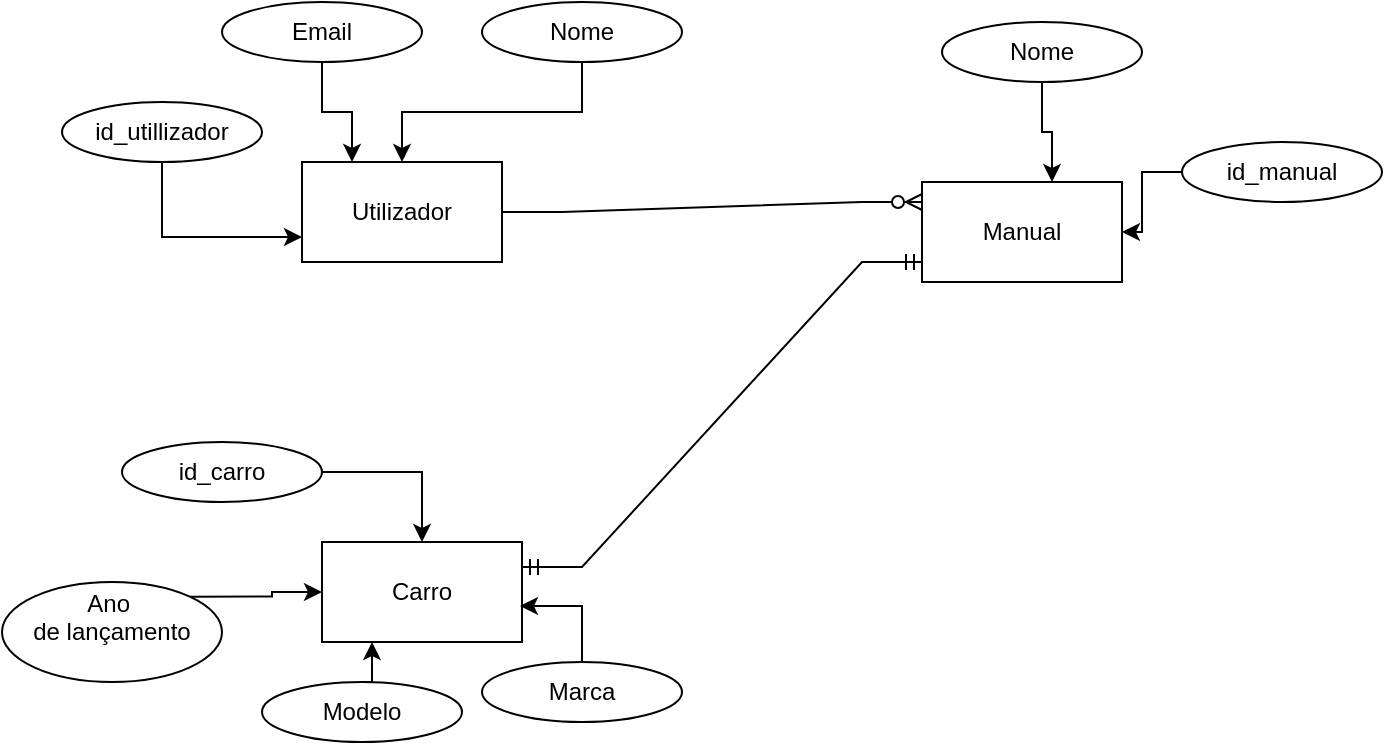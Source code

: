 <mxfile version="24.2.5" type="device">
  <diagram id="C5RBs43oDa-KdzZeNtuy" name="Page-1">
    <mxGraphModel dx="1434" dy="780" grid="1" gridSize="10" guides="1" tooltips="1" connect="1" arrows="1" fold="1" page="1" pageScale="1" pageWidth="827" pageHeight="1169" math="0" shadow="0">
      <root>
        <mxCell id="WIyWlLk6GJQsqaUBKTNV-0" />
        <mxCell id="WIyWlLk6GJQsqaUBKTNV-1" parent="WIyWlLk6GJQsqaUBKTNV-0" />
        <mxCell id="amZVsii14Z4lhFjM7_yP-0" value="Utilizador" style="html=1;dashed=0;whiteSpace=wrap;" parent="WIyWlLk6GJQsqaUBKTNV-1" vertex="1">
          <mxGeometry x="160" y="220" width="100" height="50" as="geometry" />
        </mxCell>
        <mxCell id="amZVsii14Z4lhFjM7_yP-1" value="Manual" style="html=1;dashed=0;whiteSpace=wrap;" parent="WIyWlLk6GJQsqaUBKTNV-1" vertex="1">
          <mxGeometry x="470" y="230" width="100" height="50" as="geometry" />
        </mxCell>
        <mxCell id="amZVsii14Z4lhFjM7_yP-2" value="Carro" style="html=1;dashed=0;whiteSpace=wrap;" parent="WIyWlLk6GJQsqaUBKTNV-1" vertex="1">
          <mxGeometry x="170" y="410" width="100" height="50" as="geometry" />
        </mxCell>
        <mxCell id="amZVsii14Z4lhFjM7_yP-3" value="Nome" style="ellipse;whiteSpace=wrap;html=1;align=center;" parent="WIyWlLk6GJQsqaUBKTNV-1" vertex="1">
          <mxGeometry x="480" y="150" width="100" height="30" as="geometry" />
        </mxCell>
        <mxCell id="amZVsii14Z4lhFjM7_yP-22" style="edgeStyle=orthogonalEdgeStyle;rounded=0;orthogonalLoop=1;jettySize=auto;html=1;exitX=0.5;exitY=1;exitDx=0;exitDy=0;" parent="WIyWlLk6GJQsqaUBKTNV-1" source="amZVsii14Z4lhFjM7_yP-4" target="amZVsii14Z4lhFjM7_yP-0" edge="1">
          <mxGeometry relative="1" as="geometry" />
        </mxCell>
        <mxCell id="amZVsii14Z4lhFjM7_yP-4" value="Nome" style="ellipse;whiteSpace=wrap;html=1;align=center;" parent="WIyWlLk6GJQsqaUBKTNV-1" vertex="1">
          <mxGeometry x="250" y="140" width="100" height="30" as="geometry" />
        </mxCell>
        <mxCell id="amZVsii14Z4lhFjM7_yP-21" style="edgeStyle=orthogonalEdgeStyle;rounded=0;orthogonalLoop=1;jettySize=auto;html=1;exitX=0.5;exitY=1;exitDx=0;exitDy=0;entryX=0.25;entryY=0;entryDx=0;entryDy=0;" parent="WIyWlLk6GJQsqaUBKTNV-1" source="amZVsii14Z4lhFjM7_yP-5" target="amZVsii14Z4lhFjM7_yP-0" edge="1">
          <mxGeometry relative="1" as="geometry" />
        </mxCell>
        <mxCell id="amZVsii14Z4lhFjM7_yP-5" value="Email" style="ellipse;whiteSpace=wrap;html=1;align=center;" parent="WIyWlLk6GJQsqaUBKTNV-1" vertex="1">
          <mxGeometry x="120" y="140" width="100" height="30" as="geometry" />
        </mxCell>
        <mxCell id="amZVsii14Z4lhFjM7_yP-20" style="edgeStyle=orthogonalEdgeStyle;rounded=0;orthogonalLoop=1;jettySize=auto;html=1;exitX=0.5;exitY=1;exitDx=0;exitDy=0;entryX=0;entryY=0.75;entryDx=0;entryDy=0;" parent="WIyWlLk6GJQsqaUBKTNV-1" source="amZVsii14Z4lhFjM7_yP-6" target="amZVsii14Z4lhFjM7_yP-0" edge="1">
          <mxGeometry relative="1" as="geometry" />
        </mxCell>
        <mxCell id="amZVsii14Z4lhFjM7_yP-6" value="id_utillizador" style="ellipse;whiteSpace=wrap;html=1;align=center;" parent="WIyWlLk6GJQsqaUBKTNV-1" vertex="1">
          <mxGeometry x="40" y="190" width="100" height="30" as="geometry" />
        </mxCell>
        <mxCell id="amZVsii14Z4lhFjM7_yP-23" style="edgeStyle=orthogonalEdgeStyle;rounded=0;orthogonalLoop=1;jettySize=auto;html=1;exitX=0;exitY=0.5;exitDx=0;exitDy=0;entryX=1;entryY=0.5;entryDx=0;entryDy=0;" parent="WIyWlLk6GJQsqaUBKTNV-1" source="amZVsii14Z4lhFjM7_yP-7" target="amZVsii14Z4lhFjM7_yP-1" edge="1">
          <mxGeometry relative="1" as="geometry" />
        </mxCell>
        <mxCell id="amZVsii14Z4lhFjM7_yP-7" value="id_manual" style="ellipse;whiteSpace=wrap;html=1;align=center;" parent="WIyWlLk6GJQsqaUBKTNV-1" vertex="1">
          <mxGeometry x="600" y="210" width="100" height="30" as="geometry" />
        </mxCell>
        <mxCell id="amZVsii14Z4lhFjM7_yP-19" style="edgeStyle=orthogonalEdgeStyle;rounded=0;orthogonalLoop=1;jettySize=auto;html=1;exitX=1;exitY=0;exitDx=0;exitDy=0;entryX=0;entryY=0.5;entryDx=0;entryDy=0;" parent="WIyWlLk6GJQsqaUBKTNV-1" source="amZVsii14Z4lhFjM7_yP-8" target="amZVsii14Z4lhFjM7_yP-2" edge="1">
          <mxGeometry relative="1" as="geometry" />
        </mxCell>
        <mxCell id="amZVsii14Z4lhFjM7_yP-8" value="Ano&amp;nbsp;&lt;div&gt;de lançamento&lt;/div&gt;&lt;div&gt;&lt;br&gt;&lt;/div&gt;" style="ellipse;whiteSpace=wrap;html=1;align=center;" parent="WIyWlLk6GJQsqaUBKTNV-1" vertex="1">
          <mxGeometry x="10" y="430" width="110" height="50" as="geometry" />
        </mxCell>
        <mxCell id="amZVsii14Z4lhFjM7_yP-18" style="edgeStyle=orthogonalEdgeStyle;rounded=0;orthogonalLoop=1;jettySize=auto;html=1;exitX=0.5;exitY=0;exitDx=0;exitDy=0;entryX=0.25;entryY=1;entryDx=0;entryDy=0;" parent="WIyWlLk6GJQsqaUBKTNV-1" source="amZVsii14Z4lhFjM7_yP-9" target="amZVsii14Z4lhFjM7_yP-2" edge="1">
          <mxGeometry relative="1" as="geometry" />
        </mxCell>
        <mxCell id="amZVsii14Z4lhFjM7_yP-9" value="Modelo" style="ellipse;whiteSpace=wrap;html=1;align=center;" parent="WIyWlLk6GJQsqaUBKTNV-1" vertex="1">
          <mxGeometry x="140" y="480" width="100" height="30" as="geometry" />
        </mxCell>
        <mxCell id="amZVsii14Z4lhFjM7_yP-10" value="Marca" style="ellipse;whiteSpace=wrap;html=1;align=center;" parent="WIyWlLk6GJQsqaUBKTNV-1" vertex="1">
          <mxGeometry x="250" y="470" width="100" height="30" as="geometry" />
        </mxCell>
        <mxCell id="amZVsii14Z4lhFjM7_yP-27" style="edgeStyle=orthogonalEdgeStyle;rounded=0;orthogonalLoop=1;jettySize=auto;html=1;exitX=1;exitY=0.5;exitDx=0;exitDy=0;entryX=0.5;entryY=0;entryDx=0;entryDy=0;" parent="WIyWlLk6GJQsqaUBKTNV-1" source="amZVsii14Z4lhFjM7_yP-12" target="amZVsii14Z4lhFjM7_yP-2" edge="1">
          <mxGeometry relative="1" as="geometry" />
        </mxCell>
        <mxCell id="amZVsii14Z4lhFjM7_yP-12" value="id_carro" style="ellipse;whiteSpace=wrap;html=1;align=center;" parent="WIyWlLk6GJQsqaUBKTNV-1" vertex="1">
          <mxGeometry x="70" y="360" width="100" height="30" as="geometry" />
        </mxCell>
        <mxCell id="amZVsii14Z4lhFjM7_yP-17" style="edgeStyle=orthogonalEdgeStyle;rounded=0;orthogonalLoop=1;jettySize=auto;html=1;exitX=0.5;exitY=0;exitDx=0;exitDy=0;entryX=0.99;entryY=0.64;entryDx=0;entryDy=0;entryPerimeter=0;" parent="WIyWlLk6GJQsqaUBKTNV-1" source="amZVsii14Z4lhFjM7_yP-10" target="amZVsii14Z4lhFjM7_yP-2" edge="1">
          <mxGeometry relative="1" as="geometry" />
        </mxCell>
        <mxCell id="amZVsii14Z4lhFjM7_yP-24" style="edgeStyle=orthogonalEdgeStyle;rounded=0;orthogonalLoop=1;jettySize=auto;html=1;exitX=0.5;exitY=1;exitDx=0;exitDy=0;entryX=0.65;entryY=0;entryDx=0;entryDy=0;entryPerimeter=0;" parent="WIyWlLk6GJQsqaUBKTNV-1" source="amZVsii14Z4lhFjM7_yP-3" target="amZVsii14Z4lhFjM7_yP-1" edge="1">
          <mxGeometry relative="1" as="geometry" />
        </mxCell>
        <mxCell id="amZVsii14Z4lhFjM7_yP-25" value="" style="edgeStyle=entityRelationEdgeStyle;fontSize=12;html=1;endArrow=ERzeroToMany;endFill=1;rounded=0;exitX=1;exitY=0.5;exitDx=0;exitDy=0;" parent="WIyWlLk6GJQsqaUBKTNV-1" source="amZVsii14Z4lhFjM7_yP-0" edge="1">
          <mxGeometry width="100" height="100" relative="1" as="geometry">
            <mxPoint x="370" y="340" as="sourcePoint" />
            <mxPoint x="470" y="240" as="targetPoint" />
          </mxGeometry>
        </mxCell>
        <mxCell id="amZVsii14Z4lhFjM7_yP-26" value="" style="edgeStyle=entityRelationEdgeStyle;fontSize=12;html=1;endArrow=ERmandOne;startArrow=ERmandOne;rounded=0;exitX=1;exitY=0.25;exitDx=0;exitDy=0;" parent="WIyWlLk6GJQsqaUBKTNV-1" source="amZVsii14Z4lhFjM7_yP-2" edge="1">
          <mxGeometry width="100" height="100" relative="1" as="geometry">
            <mxPoint x="370" y="370" as="sourcePoint" />
            <mxPoint x="470" y="270" as="targetPoint" />
          </mxGeometry>
        </mxCell>
      </root>
    </mxGraphModel>
  </diagram>
</mxfile>
